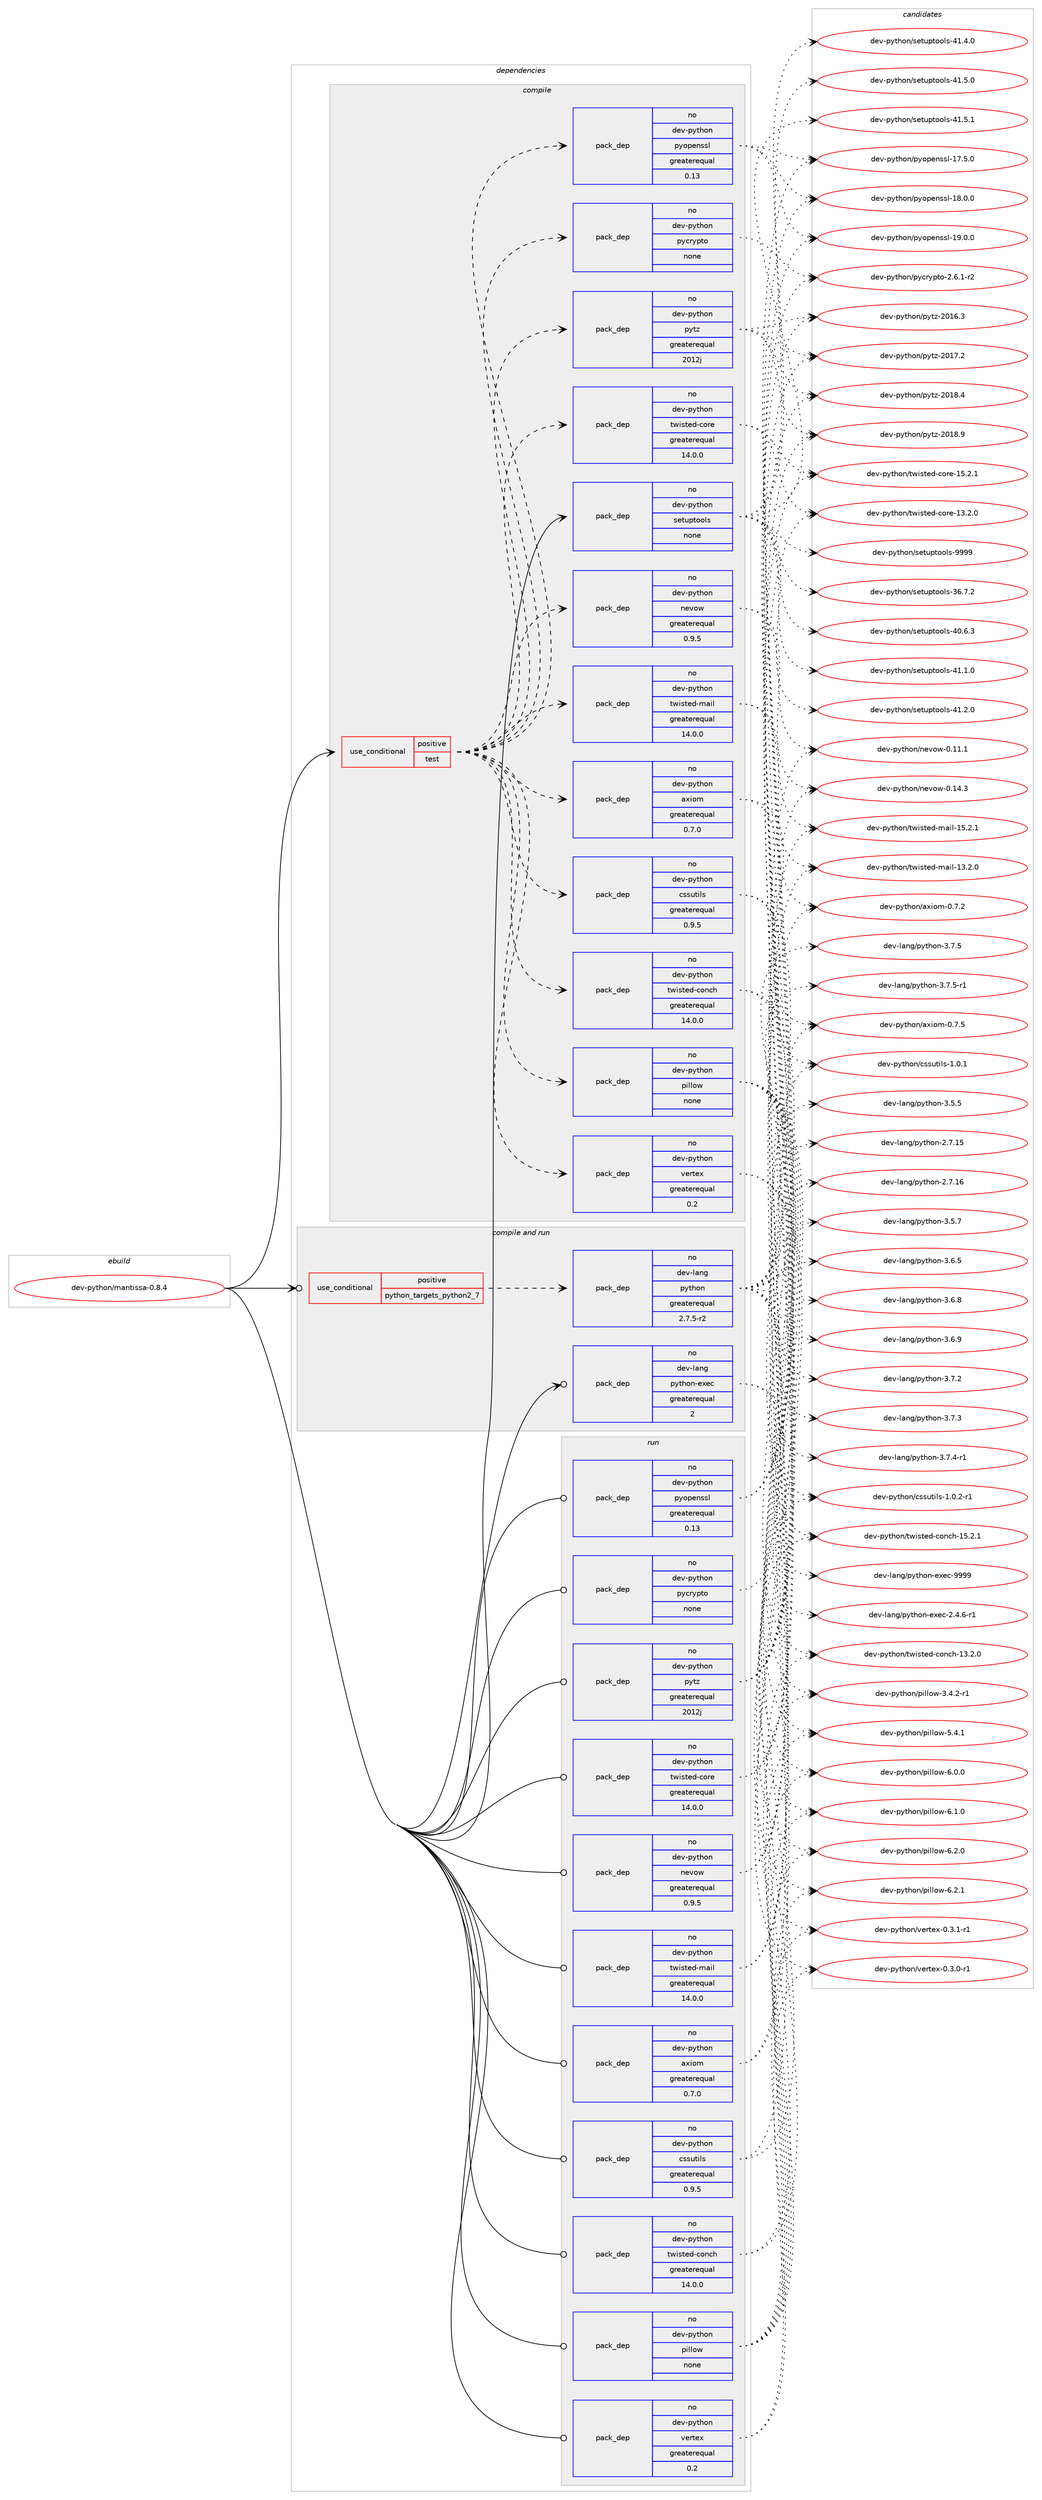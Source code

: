 digraph prolog {

# *************
# Graph options
# *************

newrank=true;
concentrate=true;
compound=true;
graph [rankdir=LR,fontname=Helvetica,fontsize=10,ranksep=1.5];#, ranksep=2.5, nodesep=0.2];
edge  [arrowhead=vee];
node  [fontname=Helvetica,fontsize=10];

# **********
# The ebuild
# **********

subgraph cluster_leftcol {
color=gray;
rank=same;
label=<<i>ebuild</i>>;
id [label="dev-python/mantissa-0.8.4", color=red, width=4, href="../dev-python/mantissa-0.8.4.svg"];
}

# ****************
# The dependencies
# ****************

subgraph cluster_midcol {
color=gray;
label=<<i>dependencies</i>>;
subgraph cluster_compile {
fillcolor="#eeeeee";
style=filled;
label=<<i>compile</i>>;
subgraph cond142282 {
dependency613845 [label=<<TABLE BORDER="0" CELLBORDER="1" CELLSPACING="0" CELLPADDING="4"><TR><TD ROWSPAN="3" CELLPADDING="10">use_conditional</TD></TR><TR><TD>positive</TD></TR><TR><TD>test</TD></TR></TABLE>>, shape=none, color=red];
subgraph pack459759 {
dependency613846 [label=<<TABLE BORDER="0" CELLBORDER="1" CELLSPACING="0" CELLPADDING="4" WIDTH="220"><TR><TD ROWSPAN="6" CELLPADDING="30">pack_dep</TD></TR><TR><TD WIDTH="110">no</TD></TR><TR><TD>dev-python</TD></TR><TR><TD>pyopenssl</TD></TR><TR><TD>greaterequal</TD></TR><TR><TD>0.13</TD></TR></TABLE>>, shape=none, color=blue];
}
dependency613845:e -> dependency613846:w [weight=20,style="dashed",arrowhead="vee"];
subgraph pack459760 {
dependency613847 [label=<<TABLE BORDER="0" CELLBORDER="1" CELLSPACING="0" CELLPADDING="4" WIDTH="220"><TR><TD ROWSPAN="6" CELLPADDING="30">pack_dep</TD></TR><TR><TD WIDTH="110">no</TD></TR><TR><TD>dev-python</TD></TR><TR><TD>axiom</TD></TR><TR><TD>greaterequal</TD></TR><TR><TD>0.7.0</TD></TR></TABLE>>, shape=none, color=blue];
}
dependency613845:e -> dependency613847:w [weight=20,style="dashed",arrowhead="vee"];
subgraph pack459761 {
dependency613848 [label=<<TABLE BORDER="0" CELLBORDER="1" CELLSPACING="0" CELLPADDING="4" WIDTH="220"><TR><TD ROWSPAN="6" CELLPADDING="30">pack_dep</TD></TR><TR><TD WIDTH="110">no</TD></TR><TR><TD>dev-python</TD></TR><TR><TD>cssutils</TD></TR><TR><TD>greaterequal</TD></TR><TR><TD>0.9.5</TD></TR></TABLE>>, shape=none, color=blue];
}
dependency613845:e -> dependency613848:w [weight=20,style="dashed",arrowhead="vee"];
subgraph pack459762 {
dependency613849 [label=<<TABLE BORDER="0" CELLBORDER="1" CELLSPACING="0" CELLPADDING="4" WIDTH="220"><TR><TD ROWSPAN="6" CELLPADDING="30">pack_dep</TD></TR><TR><TD WIDTH="110">no</TD></TR><TR><TD>dev-python</TD></TR><TR><TD>pillow</TD></TR><TR><TD>none</TD></TR><TR><TD></TD></TR></TABLE>>, shape=none, color=blue];
}
dependency613845:e -> dependency613849:w [weight=20,style="dashed",arrowhead="vee"];
subgraph pack459763 {
dependency613850 [label=<<TABLE BORDER="0" CELLBORDER="1" CELLSPACING="0" CELLPADDING="4" WIDTH="220"><TR><TD ROWSPAN="6" CELLPADDING="30">pack_dep</TD></TR><TR><TD WIDTH="110">no</TD></TR><TR><TD>dev-python</TD></TR><TR><TD>nevow</TD></TR><TR><TD>greaterequal</TD></TR><TR><TD>0.9.5</TD></TR></TABLE>>, shape=none, color=blue];
}
dependency613845:e -> dependency613850:w [weight=20,style="dashed",arrowhead="vee"];
subgraph pack459764 {
dependency613851 [label=<<TABLE BORDER="0" CELLBORDER="1" CELLSPACING="0" CELLPADDING="4" WIDTH="220"><TR><TD ROWSPAN="6" CELLPADDING="30">pack_dep</TD></TR><TR><TD WIDTH="110">no</TD></TR><TR><TD>dev-python</TD></TR><TR><TD>pytz</TD></TR><TR><TD>greaterequal</TD></TR><TR><TD>2012j</TD></TR></TABLE>>, shape=none, color=blue];
}
dependency613845:e -> dependency613851:w [weight=20,style="dashed",arrowhead="vee"];
subgraph pack459765 {
dependency613852 [label=<<TABLE BORDER="0" CELLBORDER="1" CELLSPACING="0" CELLPADDING="4" WIDTH="220"><TR><TD ROWSPAN="6" CELLPADDING="30">pack_dep</TD></TR><TR><TD WIDTH="110">no</TD></TR><TR><TD>dev-python</TD></TR><TR><TD>twisted-core</TD></TR><TR><TD>greaterequal</TD></TR><TR><TD>14.0.0</TD></TR></TABLE>>, shape=none, color=blue];
}
dependency613845:e -> dependency613852:w [weight=20,style="dashed",arrowhead="vee"];
subgraph pack459766 {
dependency613853 [label=<<TABLE BORDER="0" CELLBORDER="1" CELLSPACING="0" CELLPADDING="4" WIDTH="220"><TR><TD ROWSPAN="6" CELLPADDING="30">pack_dep</TD></TR><TR><TD WIDTH="110">no</TD></TR><TR><TD>dev-python</TD></TR><TR><TD>twisted-mail</TD></TR><TR><TD>greaterequal</TD></TR><TR><TD>14.0.0</TD></TR></TABLE>>, shape=none, color=blue];
}
dependency613845:e -> dependency613853:w [weight=20,style="dashed",arrowhead="vee"];
subgraph pack459767 {
dependency613854 [label=<<TABLE BORDER="0" CELLBORDER="1" CELLSPACING="0" CELLPADDING="4" WIDTH="220"><TR><TD ROWSPAN="6" CELLPADDING="30">pack_dep</TD></TR><TR><TD WIDTH="110">no</TD></TR><TR><TD>dev-python</TD></TR><TR><TD>twisted-conch</TD></TR><TR><TD>greaterequal</TD></TR><TR><TD>14.0.0</TD></TR></TABLE>>, shape=none, color=blue];
}
dependency613845:e -> dependency613854:w [weight=20,style="dashed",arrowhead="vee"];
subgraph pack459768 {
dependency613855 [label=<<TABLE BORDER="0" CELLBORDER="1" CELLSPACING="0" CELLPADDING="4" WIDTH="220"><TR><TD ROWSPAN="6" CELLPADDING="30">pack_dep</TD></TR><TR><TD WIDTH="110">no</TD></TR><TR><TD>dev-python</TD></TR><TR><TD>vertex</TD></TR><TR><TD>greaterequal</TD></TR><TR><TD>0.2</TD></TR></TABLE>>, shape=none, color=blue];
}
dependency613845:e -> dependency613855:w [weight=20,style="dashed",arrowhead="vee"];
subgraph pack459769 {
dependency613856 [label=<<TABLE BORDER="0" CELLBORDER="1" CELLSPACING="0" CELLPADDING="4" WIDTH="220"><TR><TD ROWSPAN="6" CELLPADDING="30">pack_dep</TD></TR><TR><TD WIDTH="110">no</TD></TR><TR><TD>dev-python</TD></TR><TR><TD>pycrypto</TD></TR><TR><TD>none</TD></TR><TR><TD></TD></TR></TABLE>>, shape=none, color=blue];
}
dependency613845:e -> dependency613856:w [weight=20,style="dashed",arrowhead="vee"];
}
id:e -> dependency613845:w [weight=20,style="solid",arrowhead="vee"];
subgraph pack459770 {
dependency613857 [label=<<TABLE BORDER="0" CELLBORDER="1" CELLSPACING="0" CELLPADDING="4" WIDTH="220"><TR><TD ROWSPAN="6" CELLPADDING="30">pack_dep</TD></TR><TR><TD WIDTH="110">no</TD></TR><TR><TD>dev-python</TD></TR><TR><TD>setuptools</TD></TR><TR><TD>none</TD></TR><TR><TD></TD></TR></TABLE>>, shape=none, color=blue];
}
id:e -> dependency613857:w [weight=20,style="solid",arrowhead="vee"];
}
subgraph cluster_compileandrun {
fillcolor="#eeeeee";
style=filled;
label=<<i>compile and run</i>>;
subgraph cond142283 {
dependency613858 [label=<<TABLE BORDER="0" CELLBORDER="1" CELLSPACING="0" CELLPADDING="4"><TR><TD ROWSPAN="3" CELLPADDING="10">use_conditional</TD></TR><TR><TD>positive</TD></TR><TR><TD>python_targets_python2_7</TD></TR></TABLE>>, shape=none, color=red];
subgraph pack459771 {
dependency613859 [label=<<TABLE BORDER="0" CELLBORDER="1" CELLSPACING="0" CELLPADDING="4" WIDTH="220"><TR><TD ROWSPAN="6" CELLPADDING="30">pack_dep</TD></TR><TR><TD WIDTH="110">no</TD></TR><TR><TD>dev-lang</TD></TR><TR><TD>python</TD></TR><TR><TD>greaterequal</TD></TR><TR><TD>2.7.5-r2</TD></TR></TABLE>>, shape=none, color=blue];
}
dependency613858:e -> dependency613859:w [weight=20,style="dashed",arrowhead="vee"];
}
id:e -> dependency613858:w [weight=20,style="solid",arrowhead="odotvee"];
subgraph pack459772 {
dependency613860 [label=<<TABLE BORDER="0" CELLBORDER="1" CELLSPACING="0" CELLPADDING="4" WIDTH="220"><TR><TD ROWSPAN="6" CELLPADDING="30">pack_dep</TD></TR><TR><TD WIDTH="110">no</TD></TR><TR><TD>dev-lang</TD></TR><TR><TD>python-exec</TD></TR><TR><TD>greaterequal</TD></TR><TR><TD>2</TD></TR></TABLE>>, shape=none, color=blue];
}
id:e -> dependency613860:w [weight=20,style="solid",arrowhead="odotvee"];
}
subgraph cluster_run {
fillcolor="#eeeeee";
style=filled;
label=<<i>run</i>>;
subgraph pack459773 {
dependency613861 [label=<<TABLE BORDER="0" CELLBORDER="1" CELLSPACING="0" CELLPADDING="4" WIDTH="220"><TR><TD ROWSPAN="6" CELLPADDING="30">pack_dep</TD></TR><TR><TD WIDTH="110">no</TD></TR><TR><TD>dev-python</TD></TR><TR><TD>axiom</TD></TR><TR><TD>greaterequal</TD></TR><TR><TD>0.7.0</TD></TR></TABLE>>, shape=none, color=blue];
}
id:e -> dependency613861:w [weight=20,style="solid",arrowhead="odot"];
subgraph pack459774 {
dependency613862 [label=<<TABLE BORDER="0" CELLBORDER="1" CELLSPACING="0" CELLPADDING="4" WIDTH="220"><TR><TD ROWSPAN="6" CELLPADDING="30">pack_dep</TD></TR><TR><TD WIDTH="110">no</TD></TR><TR><TD>dev-python</TD></TR><TR><TD>cssutils</TD></TR><TR><TD>greaterequal</TD></TR><TR><TD>0.9.5</TD></TR></TABLE>>, shape=none, color=blue];
}
id:e -> dependency613862:w [weight=20,style="solid",arrowhead="odot"];
subgraph pack459775 {
dependency613863 [label=<<TABLE BORDER="0" CELLBORDER="1" CELLSPACING="0" CELLPADDING="4" WIDTH="220"><TR><TD ROWSPAN="6" CELLPADDING="30">pack_dep</TD></TR><TR><TD WIDTH="110">no</TD></TR><TR><TD>dev-python</TD></TR><TR><TD>nevow</TD></TR><TR><TD>greaterequal</TD></TR><TR><TD>0.9.5</TD></TR></TABLE>>, shape=none, color=blue];
}
id:e -> dependency613863:w [weight=20,style="solid",arrowhead="odot"];
subgraph pack459776 {
dependency613864 [label=<<TABLE BORDER="0" CELLBORDER="1" CELLSPACING="0" CELLPADDING="4" WIDTH="220"><TR><TD ROWSPAN="6" CELLPADDING="30">pack_dep</TD></TR><TR><TD WIDTH="110">no</TD></TR><TR><TD>dev-python</TD></TR><TR><TD>pillow</TD></TR><TR><TD>none</TD></TR><TR><TD></TD></TR></TABLE>>, shape=none, color=blue];
}
id:e -> dependency613864:w [weight=20,style="solid",arrowhead="odot"];
subgraph pack459777 {
dependency613865 [label=<<TABLE BORDER="0" CELLBORDER="1" CELLSPACING="0" CELLPADDING="4" WIDTH="220"><TR><TD ROWSPAN="6" CELLPADDING="30">pack_dep</TD></TR><TR><TD WIDTH="110">no</TD></TR><TR><TD>dev-python</TD></TR><TR><TD>pycrypto</TD></TR><TR><TD>none</TD></TR><TR><TD></TD></TR></TABLE>>, shape=none, color=blue];
}
id:e -> dependency613865:w [weight=20,style="solid",arrowhead="odot"];
subgraph pack459778 {
dependency613866 [label=<<TABLE BORDER="0" CELLBORDER="1" CELLSPACING="0" CELLPADDING="4" WIDTH="220"><TR><TD ROWSPAN="6" CELLPADDING="30">pack_dep</TD></TR><TR><TD WIDTH="110">no</TD></TR><TR><TD>dev-python</TD></TR><TR><TD>pyopenssl</TD></TR><TR><TD>greaterequal</TD></TR><TR><TD>0.13</TD></TR></TABLE>>, shape=none, color=blue];
}
id:e -> dependency613866:w [weight=20,style="solid",arrowhead="odot"];
subgraph pack459779 {
dependency613867 [label=<<TABLE BORDER="0" CELLBORDER="1" CELLSPACING="0" CELLPADDING="4" WIDTH="220"><TR><TD ROWSPAN="6" CELLPADDING="30">pack_dep</TD></TR><TR><TD WIDTH="110">no</TD></TR><TR><TD>dev-python</TD></TR><TR><TD>pytz</TD></TR><TR><TD>greaterequal</TD></TR><TR><TD>2012j</TD></TR></TABLE>>, shape=none, color=blue];
}
id:e -> dependency613867:w [weight=20,style="solid",arrowhead="odot"];
subgraph pack459780 {
dependency613868 [label=<<TABLE BORDER="0" CELLBORDER="1" CELLSPACING="0" CELLPADDING="4" WIDTH="220"><TR><TD ROWSPAN="6" CELLPADDING="30">pack_dep</TD></TR><TR><TD WIDTH="110">no</TD></TR><TR><TD>dev-python</TD></TR><TR><TD>twisted-conch</TD></TR><TR><TD>greaterequal</TD></TR><TR><TD>14.0.0</TD></TR></TABLE>>, shape=none, color=blue];
}
id:e -> dependency613868:w [weight=20,style="solid",arrowhead="odot"];
subgraph pack459781 {
dependency613869 [label=<<TABLE BORDER="0" CELLBORDER="1" CELLSPACING="0" CELLPADDING="4" WIDTH="220"><TR><TD ROWSPAN="6" CELLPADDING="30">pack_dep</TD></TR><TR><TD WIDTH="110">no</TD></TR><TR><TD>dev-python</TD></TR><TR><TD>twisted-core</TD></TR><TR><TD>greaterequal</TD></TR><TR><TD>14.0.0</TD></TR></TABLE>>, shape=none, color=blue];
}
id:e -> dependency613869:w [weight=20,style="solid",arrowhead="odot"];
subgraph pack459782 {
dependency613870 [label=<<TABLE BORDER="0" CELLBORDER="1" CELLSPACING="0" CELLPADDING="4" WIDTH="220"><TR><TD ROWSPAN="6" CELLPADDING="30">pack_dep</TD></TR><TR><TD WIDTH="110">no</TD></TR><TR><TD>dev-python</TD></TR><TR><TD>twisted-mail</TD></TR><TR><TD>greaterequal</TD></TR><TR><TD>14.0.0</TD></TR></TABLE>>, shape=none, color=blue];
}
id:e -> dependency613870:w [weight=20,style="solid",arrowhead="odot"];
subgraph pack459783 {
dependency613871 [label=<<TABLE BORDER="0" CELLBORDER="1" CELLSPACING="0" CELLPADDING="4" WIDTH="220"><TR><TD ROWSPAN="6" CELLPADDING="30">pack_dep</TD></TR><TR><TD WIDTH="110">no</TD></TR><TR><TD>dev-python</TD></TR><TR><TD>vertex</TD></TR><TR><TD>greaterequal</TD></TR><TR><TD>0.2</TD></TR></TABLE>>, shape=none, color=blue];
}
id:e -> dependency613871:w [weight=20,style="solid",arrowhead="odot"];
}
}

# **************
# The candidates
# **************

subgraph cluster_choices {
rank=same;
color=gray;
label=<<i>candidates</i>>;

subgraph choice459759 {
color=black;
nodesep=1;
choice100101118451121211161041111104711212111111210111011511510845495546534648 [label="dev-python/pyopenssl-17.5.0", color=red, width=4,href="../dev-python/pyopenssl-17.5.0.svg"];
choice100101118451121211161041111104711212111111210111011511510845495646484648 [label="dev-python/pyopenssl-18.0.0", color=red, width=4,href="../dev-python/pyopenssl-18.0.0.svg"];
choice100101118451121211161041111104711212111111210111011511510845495746484648 [label="dev-python/pyopenssl-19.0.0", color=red, width=4,href="../dev-python/pyopenssl-19.0.0.svg"];
dependency613846:e -> choice100101118451121211161041111104711212111111210111011511510845495546534648:w [style=dotted,weight="100"];
dependency613846:e -> choice100101118451121211161041111104711212111111210111011511510845495646484648:w [style=dotted,weight="100"];
dependency613846:e -> choice100101118451121211161041111104711212111111210111011511510845495746484648:w [style=dotted,weight="100"];
}
subgraph choice459760 {
color=black;
nodesep=1;
choice100101118451121211161041111104797120105111109454846554650 [label="dev-python/axiom-0.7.2", color=red, width=4,href="../dev-python/axiom-0.7.2.svg"];
choice100101118451121211161041111104797120105111109454846554653 [label="dev-python/axiom-0.7.5", color=red, width=4,href="../dev-python/axiom-0.7.5.svg"];
dependency613847:e -> choice100101118451121211161041111104797120105111109454846554650:w [style=dotted,weight="100"];
dependency613847:e -> choice100101118451121211161041111104797120105111109454846554653:w [style=dotted,weight="100"];
}
subgraph choice459761 {
color=black;
nodesep=1;
choice100101118451121211161041111104799115115117116105108115454946484649 [label="dev-python/cssutils-1.0.1", color=red, width=4,href="../dev-python/cssutils-1.0.1.svg"];
choice1001011184511212111610411111047991151151171161051081154549464846504511449 [label="dev-python/cssutils-1.0.2-r1", color=red, width=4,href="../dev-python/cssutils-1.0.2-r1.svg"];
dependency613848:e -> choice100101118451121211161041111104799115115117116105108115454946484649:w [style=dotted,weight="100"];
dependency613848:e -> choice1001011184511212111610411111047991151151171161051081154549464846504511449:w [style=dotted,weight="100"];
}
subgraph choice459762 {
color=black;
nodesep=1;
choice10010111845112121116104111110471121051081081111194551465246504511449 [label="dev-python/pillow-3.4.2-r1", color=red, width=4,href="../dev-python/pillow-3.4.2-r1.svg"];
choice1001011184511212111610411111047112105108108111119455346524649 [label="dev-python/pillow-5.4.1", color=red, width=4,href="../dev-python/pillow-5.4.1.svg"];
choice1001011184511212111610411111047112105108108111119455446484648 [label="dev-python/pillow-6.0.0", color=red, width=4,href="../dev-python/pillow-6.0.0.svg"];
choice1001011184511212111610411111047112105108108111119455446494648 [label="dev-python/pillow-6.1.0", color=red, width=4,href="../dev-python/pillow-6.1.0.svg"];
choice1001011184511212111610411111047112105108108111119455446504648 [label="dev-python/pillow-6.2.0", color=red, width=4,href="../dev-python/pillow-6.2.0.svg"];
choice1001011184511212111610411111047112105108108111119455446504649 [label="dev-python/pillow-6.2.1", color=red, width=4,href="../dev-python/pillow-6.2.1.svg"];
dependency613849:e -> choice10010111845112121116104111110471121051081081111194551465246504511449:w [style=dotted,weight="100"];
dependency613849:e -> choice1001011184511212111610411111047112105108108111119455346524649:w [style=dotted,weight="100"];
dependency613849:e -> choice1001011184511212111610411111047112105108108111119455446484648:w [style=dotted,weight="100"];
dependency613849:e -> choice1001011184511212111610411111047112105108108111119455446494648:w [style=dotted,weight="100"];
dependency613849:e -> choice1001011184511212111610411111047112105108108111119455446504648:w [style=dotted,weight="100"];
dependency613849:e -> choice1001011184511212111610411111047112105108108111119455446504649:w [style=dotted,weight="100"];
}
subgraph choice459763 {
color=black;
nodesep=1;
choice100101118451121211161041111104711010111811111945484649494649 [label="dev-python/nevow-0.11.1", color=red, width=4,href="../dev-python/nevow-0.11.1.svg"];
choice100101118451121211161041111104711010111811111945484649524651 [label="dev-python/nevow-0.14.3", color=red, width=4,href="../dev-python/nevow-0.14.3.svg"];
dependency613850:e -> choice100101118451121211161041111104711010111811111945484649494649:w [style=dotted,weight="100"];
dependency613850:e -> choice100101118451121211161041111104711010111811111945484649524651:w [style=dotted,weight="100"];
}
subgraph choice459764 {
color=black;
nodesep=1;
choice100101118451121211161041111104711212111612245504849544651 [label="dev-python/pytz-2016.3", color=red, width=4,href="../dev-python/pytz-2016.3.svg"];
choice100101118451121211161041111104711212111612245504849554650 [label="dev-python/pytz-2017.2", color=red, width=4,href="../dev-python/pytz-2017.2.svg"];
choice100101118451121211161041111104711212111612245504849564652 [label="dev-python/pytz-2018.4", color=red, width=4,href="../dev-python/pytz-2018.4.svg"];
choice100101118451121211161041111104711212111612245504849564657 [label="dev-python/pytz-2018.9", color=red, width=4,href="../dev-python/pytz-2018.9.svg"];
dependency613851:e -> choice100101118451121211161041111104711212111612245504849544651:w [style=dotted,weight="100"];
dependency613851:e -> choice100101118451121211161041111104711212111612245504849554650:w [style=dotted,weight="100"];
dependency613851:e -> choice100101118451121211161041111104711212111612245504849564652:w [style=dotted,weight="100"];
dependency613851:e -> choice100101118451121211161041111104711212111612245504849564657:w [style=dotted,weight="100"];
}
subgraph choice459765 {
color=black;
nodesep=1;
choice1001011184511212111610411111047116119105115116101100459911111410145495146504648 [label="dev-python/twisted-core-13.2.0", color=red, width=4,href="../dev-python/twisted-core-13.2.0.svg"];
choice1001011184511212111610411111047116119105115116101100459911111410145495346504649 [label="dev-python/twisted-core-15.2.1", color=red, width=4,href="../dev-python/twisted-core-15.2.1.svg"];
dependency613852:e -> choice1001011184511212111610411111047116119105115116101100459911111410145495146504648:w [style=dotted,weight="100"];
dependency613852:e -> choice1001011184511212111610411111047116119105115116101100459911111410145495346504649:w [style=dotted,weight="100"];
}
subgraph choice459766 {
color=black;
nodesep=1;
choice1001011184511212111610411111047116119105115116101100451099710510845495146504648 [label="dev-python/twisted-mail-13.2.0", color=red, width=4,href="../dev-python/twisted-mail-13.2.0.svg"];
choice1001011184511212111610411111047116119105115116101100451099710510845495346504649 [label="dev-python/twisted-mail-15.2.1", color=red, width=4,href="../dev-python/twisted-mail-15.2.1.svg"];
dependency613853:e -> choice1001011184511212111610411111047116119105115116101100451099710510845495146504648:w [style=dotted,weight="100"];
dependency613853:e -> choice1001011184511212111610411111047116119105115116101100451099710510845495346504649:w [style=dotted,weight="100"];
}
subgraph choice459767 {
color=black;
nodesep=1;
choice100101118451121211161041111104711611910511511610110045991111109910445495146504648 [label="dev-python/twisted-conch-13.2.0", color=red, width=4,href="../dev-python/twisted-conch-13.2.0.svg"];
choice100101118451121211161041111104711611910511511610110045991111109910445495346504649 [label="dev-python/twisted-conch-15.2.1", color=red, width=4,href="../dev-python/twisted-conch-15.2.1.svg"];
dependency613854:e -> choice100101118451121211161041111104711611910511511610110045991111109910445495146504648:w [style=dotted,weight="100"];
dependency613854:e -> choice100101118451121211161041111104711611910511511610110045991111109910445495346504649:w [style=dotted,weight="100"];
}
subgraph choice459768 {
color=black;
nodesep=1;
choice10010111845112121116104111110471181011141161011204548465146484511449 [label="dev-python/vertex-0.3.0-r1", color=red, width=4,href="../dev-python/vertex-0.3.0-r1.svg"];
choice10010111845112121116104111110471181011141161011204548465146494511449 [label="dev-python/vertex-0.3.1-r1", color=red, width=4,href="../dev-python/vertex-0.3.1-r1.svg"];
dependency613855:e -> choice10010111845112121116104111110471181011141161011204548465146484511449:w [style=dotted,weight="100"];
dependency613855:e -> choice10010111845112121116104111110471181011141161011204548465146494511449:w [style=dotted,weight="100"];
}
subgraph choice459769 {
color=black;
nodesep=1;
choice1001011184511212111610411111047112121991141211121161114550465446494511450 [label="dev-python/pycrypto-2.6.1-r2", color=red, width=4,href="../dev-python/pycrypto-2.6.1-r2.svg"];
dependency613856:e -> choice1001011184511212111610411111047112121991141211121161114550465446494511450:w [style=dotted,weight="100"];
}
subgraph choice459770 {
color=black;
nodesep=1;
choice100101118451121211161041111104711510111611711211611111110811545515446554650 [label="dev-python/setuptools-36.7.2", color=red, width=4,href="../dev-python/setuptools-36.7.2.svg"];
choice100101118451121211161041111104711510111611711211611111110811545524846544651 [label="dev-python/setuptools-40.6.3", color=red, width=4,href="../dev-python/setuptools-40.6.3.svg"];
choice100101118451121211161041111104711510111611711211611111110811545524946494648 [label="dev-python/setuptools-41.1.0", color=red, width=4,href="../dev-python/setuptools-41.1.0.svg"];
choice100101118451121211161041111104711510111611711211611111110811545524946504648 [label="dev-python/setuptools-41.2.0", color=red, width=4,href="../dev-python/setuptools-41.2.0.svg"];
choice100101118451121211161041111104711510111611711211611111110811545524946524648 [label="dev-python/setuptools-41.4.0", color=red, width=4,href="../dev-python/setuptools-41.4.0.svg"];
choice100101118451121211161041111104711510111611711211611111110811545524946534648 [label="dev-python/setuptools-41.5.0", color=red, width=4,href="../dev-python/setuptools-41.5.0.svg"];
choice100101118451121211161041111104711510111611711211611111110811545524946534649 [label="dev-python/setuptools-41.5.1", color=red, width=4,href="../dev-python/setuptools-41.5.1.svg"];
choice10010111845112121116104111110471151011161171121161111111081154557575757 [label="dev-python/setuptools-9999", color=red, width=4,href="../dev-python/setuptools-9999.svg"];
dependency613857:e -> choice100101118451121211161041111104711510111611711211611111110811545515446554650:w [style=dotted,weight="100"];
dependency613857:e -> choice100101118451121211161041111104711510111611711211611111110811545524846544651:w [style=dotted,weight="100"];
dependency613857:e -> choice100101118451121211161041111104711510111611711211611111110811545524946494648:w [style=dotted,weight="100"];
dependency613857:e -> choice100101118451121211161041111104711510111611711211611111110811545524946504648:w [style=dotted,weight="100"];
dependency613857:e -> choice100101118451121211161041111104711510111611711211611111110811545524946524648:w [style=dotted,weight="100"];
dependency613857:e -> choice100101118451121211161041111104711510111611711211611111110811545524946534648:w [style=dotted,weight="100"];
dependency613857:e -> choice100101118451121211161041111104711510111611711211611111110811545524946534649:w [style=dotted,weight="100"];
dependency613857:e -> choice10010111845112121116104111110471151011161171121161111111081154557575757:w [style=dotted,weight="100"];
}
subgraph choice459771 {
color=black;
nodesep=1;
choice10010111845108971101034711212111610411111045504655464953 [label="dev-lang/python-2.7.15", color=red, width=4,href="../dev-lang/python-2.7.15.svg"];
choice10010111845108971101034711212111610411111045504655464954 [label="dev-lang/python-2.7.16", color=red, width=4,href="../dev-lang/python-2.7.16.svg"];
choice100101118451089711010347112121116104111110455146534653 [label="dev-lang/python-3.5.5", color=red, width=4,href="../dev-lang/python-3.5.5.svg"];
choice100101118451089711010347112121116104111110455146534655 [label="dev-lang/python-3.5.7", color=red, width=4,href="../dev-lang/python-3.5.7.svg"];
choice100101118451089711010347112121116104111110455146544653 [label="dev-lang/python-3.6.5", color=red, width=4,href="../dev-lang/python-3.6.5.svg"];
choice100101118451089711010347112121116104111110455146544656 [label="dev-lang/python-3.6.8", color=red, width=4,href="../dev-lang/python-3.6.8.svg"];
choice100101118451089711010347112121116104111110455146544657 [label="dev-lang/python-3.6.9", color=red, width=4,href="../dev-lang/python-3.6.9.svg"];
choice100101118451089711010347112121116104111110455146554650 [label="dev-lang/python-3.7.2", color=red, width=4,href="../dev-lang/python-3.7.2.svg"];
choice100101118451089711010347112121116104111110455146554651 [label="dev-lang/python-3.7.3", color=red, width=4,href="../dev-lang/python-3.7.3.svg"];
choice1001011184510897110103471121211161041111104551465546524511449 [label="dev-lang/python-3.7.4-r1", color=red, width=4,href="../dev-lang/python-3.7.4-r1.svg"];
choice100101118451089711010347112121116104111110455146554653 [label="dev-lang/python-3.7.5", color=red, width=4,href="../dev-lang/python-3.7.5.svg"];
choice1001011184510897110103471121211161041111104551465546534511449 [label="dev-lang/python-3.7.5-r1", color=red, width=4,href="../dev-lang/python-3.7.5-r1.svg"];
dependency613859:e -> choice10010111845108971101034711212111610411111045504655464953:w [style=dotted,weight="100"];
dependency613859:e -> choice10010111845108971101034711212111610411111045504655464954:w [style=dotted,weight="100"];
dependency613859:e -> choice100101118451089711010347112121116104111110455146534653:w [style=dotted,weight="100"];
dependency613859:e -> choice100101118451089711010347112121116104111110455146534655:w [style=dotted,weight="100"];
dependency613859:e -> choice100101118451089711010347112121116104111110455146544653:w [style=dotted,weight="100"];
dependency613859:e -> choice100101118451089711010347112121116104111110455146544656:w [style=dotted,weight="100"];
dependency613859:e -> choice100101118451089711010347112121116104111110455146544657:w [style=dotted,weight="100"];
dependency613859:e -> choice100101118451089711010347112121116104111110455146554650:w [style=dotted,weight="100"];
dependency613859:e -> choice100101118451089711010347112121116104111110455146554651:w [style=dotted,weight="100"];
dependency613859:e -> choice1001011184510897110103471121211161041111104551465546524511449:w [style=dotted,weight="100"];
dependency613859:e -> choice100101118451089711010347112121116104111110455146554653:w [style=dotted,weight="100"];
dependency613859:e -> choice1001011184510897110103471121211161041111104551465546534511449:w [style=dotted,weight="100"];
}
subgraph choice459772 {
color=black;
nodesep=1;
choice10010111845108971101034711212111610411111045101120101994550465246544511449 [label="dev-lang/python-exec-2.4.6-r1", color=red, width=4,href="../dev-lang/python-exec-2.4.6-r1.svg"];
choice10010111845108971101034711212111610411111045101120101994557575757 [label="dev-lang/python-exec-9999", color=red, width=4,href="../dev-lang/python-exec-9999.svg"];
dependency613860:e -> choice10010111845108971101034711212111610411111045101120101994550465246544511449:w [style=dotted,weight="100"];
dependency613860:e -> choice10010111845108971101034711212111610411111045101120101994557575757:w [style=dotted,weight="100"];
}
subgraph choice459773 {
color=black;
nodesep=1;
choice100101118451121211161041111104797120105111109454846554650 [label="dev-python/axiom-0.7.2", color=red, width=4,href="../dev-python/axiom-0.7.2.svg"];
choice100101118451121211161041111104797120105111109454846554653 [label="dev-python/axiom-0.7.5", color=red, width=4,href="../dev-python/axiom-0.7.5.svg"];
dependency613861:e -> choice100101118451121211161041111104797120105111109454846554650:w [style=dotted,weight="100"];
dependency613861:e -> choice100101118451121211161041111104797120105111109454846554653:w [style=dotted,weight="100"];
}
subgraph choice459774 {
color=black;
nodesep=1;
choice100101118451121211161041111104799115115117116105108115454946484649 [label="dev-python/cssutils-1.0.1", color=red, width=4,href="../dev-python/cssutils-1.0.1.svg"];
choice1001011184511212111610411111047991151151171161051081154549464846504511449 [label="dev-python/cssutils-1.0.2-r1", color=red, width=4,href="../dev-python/cssutils-1.0.2-r1.svg"];
dependency613862:e -> choice100101118451121211161041111104799115115117116105108115454946484649:w [style=dotted,weight="100"];
dependency613862:e -> choice1001011184511212111610411111047991151151171161051081154549464846504511449:w [style=dotted,weight="100"];
}
subgraph choice459775 {
color=black;
nodesep=1;
choice100101118451121211161041111104711010111811111945484649494649 [label="dev-python/nevow-0.11.1", color=red, width=4,href="../dev-python/nevow-0.11.1.svg"];
choice100101118451121211161041111104711010111811111945484649524651 [label="dev-python/nevow-0.14.3", color=red, width=4,href="../dev-python/nevow-0.14.3.svg"];
dependency613863:e -> choice100101118451121211161041111104711010111811111945484649494649:w [style=dotted,weight="100"];
dependency613863:e -> choice100101118451121211161041111104711010111811111945484649524651:w [style=dotted,weight="100"];
}
subgraph choice459776 {
color=black;
nodesep=1;
choice10010111845112121116104111110471121051081081111194551465246504511449 [label="dev-python/pillow-3.4.2-r1", color=red, width=4,href="../dev-python/pillow-3.4.2-r1.svg"];
choice1001011184511212111610411111047112105108108111119455346524649 [label="dev-python/pillow-5.4.1", color=red, width=4,href="../dev-python/pillow-5.4.1.svg"];
choice1001011184511212111610411111047112105108108111119455446484648 [label="dev-python/pillow-6.0.0", color=red, width=4,href="../dev-python/pillow-6.0.0.svg"];
choice1001011184511212111610411111047112105108108111119455446494648 [label="dev-python/pillow-6.1.0", color=red, width=4,href="../dev-python/pillow-6.1.0.svg"];
choice1001011184511212111610411111047112105108108111119455446504648 [label="dev-python/pillow-6.2.0", color=red, width=4,href="../dev-python/pillow-6.2.0.svg"];
choice1001011184511212111610411111047112105108108111119455446504649 [label="dev-python/pillow-6.2.1", color=red, width=4,href="../dev-python/pillow-6.2.1.svg"];
dependency613864:e -> choice10010111845112121116104111110471121051081081111194551465246504511449:w [style=dotted,weight="100"];
dependency613864:e -> choice1001011184511212111610411111047112105108108111119455346524649:w [style=dotted,weight="100"];
dependency613864:e -> choice1001011184511212111610411111047112105108108111119455446484648:w [style=dotted,weight="100"];
dependency613864:e -> choice1001011184511212111610411111047112105108108111119455446494648:w [style=dotted,weight="100"];
dependency613864:e -> choice1001011184511212111610411111047112105108108111119455446504648:w [style=dotted,weight="100"];
dependency613864:e -> choice1001011184511212111610411111047112105108108111119455446504649:w [style=dotted,weight="100"];
}
subgraph choice459777 {
color=black;
nodesep=1;
choice1001011184511212111610411111047112121991141211121161114550465446494511450 [label="dev-python/pycrypto-2.6.1-r2", color=red, width=4,href="../dev-python/pycrypto-2.6.1-r2.svg"];
dependency613865:e -> choice1001011184511212111610411111047112121991141211121161114550465446494511450:w [style=dotted,weight="100"];
}
subgraph choice459778 {
color=black;
nodesep=1;
choice100101118451121211161041111104711212111111210111011511510845495546534648 [label="dev-python/pyopenssl-17.5.0", color=red, width=4,href="../dev-python/pyopenssl-17.5.0.svg"];
choice100101118451121211161041111104711212111111210111011511510845495646484648 [label="dev-python/pyopenssl-18.0.0", color=red, width=4,href="../dev-python/pyopenssl-18.0.0.svg"];
choice100101118451121211161041111104711212111111210111011511510845495746484648 [label="dev-python/pyopenssl-19.0.0", color=red, width=4,href="../dev-python/pyopenssl-19.0.0.svg"];
dependency613866:e -> choice100101118451121211161041111104711212111111210111011511510845495546534648:w [style=dotted,weight="100"];
dependency613866:e -> choice100101118451121211161041111104711212111111210111011511510845495646484648:w [style=dotted,weight="100"];
dependency613866:e -> choice100101118451121211161041111104711212111111210111011511510845495746484648:w [style=dotted,weight="100"];
}
subgraph choice459779 {
color=black;
nodesep=1;
choice100101118451121211161041111104711212111612245504849544651 [label="dev-python/pytz-2016.3", color=red, width=4,href="../dev-python/pytz-2016.3.svg"];
choice100101118451121211161041111104711212111612245504849554650 [label="dev-python/pytz-2017.2", color=red, width=4,href="../dev-python/pytz-2017.2.svg"];
choice100101118451121211161041111104711212111612245504849564652 [label="dev-python/pytz-2018.4", color=red, width=4,href="../dev-python/pytz-2018.4.svg"];
choice100101118451121211161041111104711212111612245504849564657 [label="dev-python/pytz-2018.9", color=red, width=4,href="../dev-python/pytz-2018.9.svg"];
dependency613867:e -> choice100101118451121211161041111104711212111612245504849544651:w [style=dotted,weight="100"];
dependency613867:e -> choice100101118451121211161041111104711212111612245504849554650:w [style=dotted,weight="100"];
dependency613867:e -> choice100101118451121211161041111104711212111612245504849564652:w [style=dotted,weight="100"];
dependency613867:e -> choice100101118451121211161041111104711212111612245504849564657:w [style=dotted,weight="100"];
}
subgraph choice459780 {
color=black;
nodesep=1;
choice100101118451121211161041111104711611910511511610110045991111109910445495146504648 [label="dev-python/twisted-conch-13.2.0", color=red, width=4,href="../dev-python/twisted-conch-13.2.0.svg"];
choice100101118451121211161041111104711611910511511610110045991111109910445495346504649 [label="dev-python/twisted-conch-15.2.1", color=red, width=4,href="../dev-python/twisted-conch-15.2.1.svg"];
dependency613868:e -> choice100101118451121211161041111104711611910511511610110045991111109910445495146504648:w [style=dotted,weight="100"];
dependency613868:e -> choice100101118451121211161041111104711611910511511610110045991111109910445495346504649:w [style=dotted,weight="100"];
}
subgraph choice459781 {
color=black;
nodesep=1;
choice1001011184511212111610411111047116119105115116101100459911111410145495146504648 [label="dev-python/twisted-core-13.2.0", color=red, width=4,href="../dev-python/twisted-core-13.2.0.svg"];
choice1001011184511212111610411111047116119105115116101100459911111410145495346504649 [label="dev-python/twisted-core-15.2.1", color=red, width=4,href="../dev-python/twisted-core-15.2.1.svg"];
dependency613869:e -> choice1001011184511212111610411111047116119105115116101100459911111410145495146504648:w [style=dotted,weight="100"];
dependency613869:e -> choice1001011184511212111610411111047116119105115116101100459911111410145495346504649:w [style=dotted,weight="100"];
}
subgraph choice459782 {
color=black;
nodesep=1;
choice1001011184511212111610411111047116119105115116101100451099710510845495146504648 [label="dev-python/twisted-mail-13.2.0", color=red, width=4,href="../dev-python/twisted-mail-13.2.0.svg"];
choice1001011184511212111610411111047116119105115116101100451099710510845495346504649 [label="dev-python/twisted-mail-15.2.1", color=red, width=4,href="../dev-python/twisted-mail-15.2.1.svg"];
dependency613870:e -> choice1001011184511212111610411111047116119105115116101100451099710510845495146504648:w [style=dotted,weight="100"];
dependency613870:e -> choice1001011184511212111610411111047116119105115116101100451099710510845495346504649:w [style=dotted,weight="100"];
}
subgraph choice459783 {
color=black;
nodesep=1;
choice10010111845112121116104111110471181011141161011204548465146484511449 [label="dev-python/vertex-0.3.0-r1", color=red, width=4,href="../dev-python/vertex-0.3.0-r1.svg"];
choice10010111845112121116104111110471181011141161011204548465146494511449 [label="dev-python/vertex-0.3.1-r1", color=red, width=4,href="../dev-python/vertex-0.3.1-r1.svg"];
dependency613871:e -> choice10010111845112121116104111110471181011141161011204548465146484511449:w [style=dotted,weight="100"];
dependency613871:e -> choice10010111845112121116104111110471181011141161011204548465146494511449:w [style=dotted,weight="100"];
}
}

}
